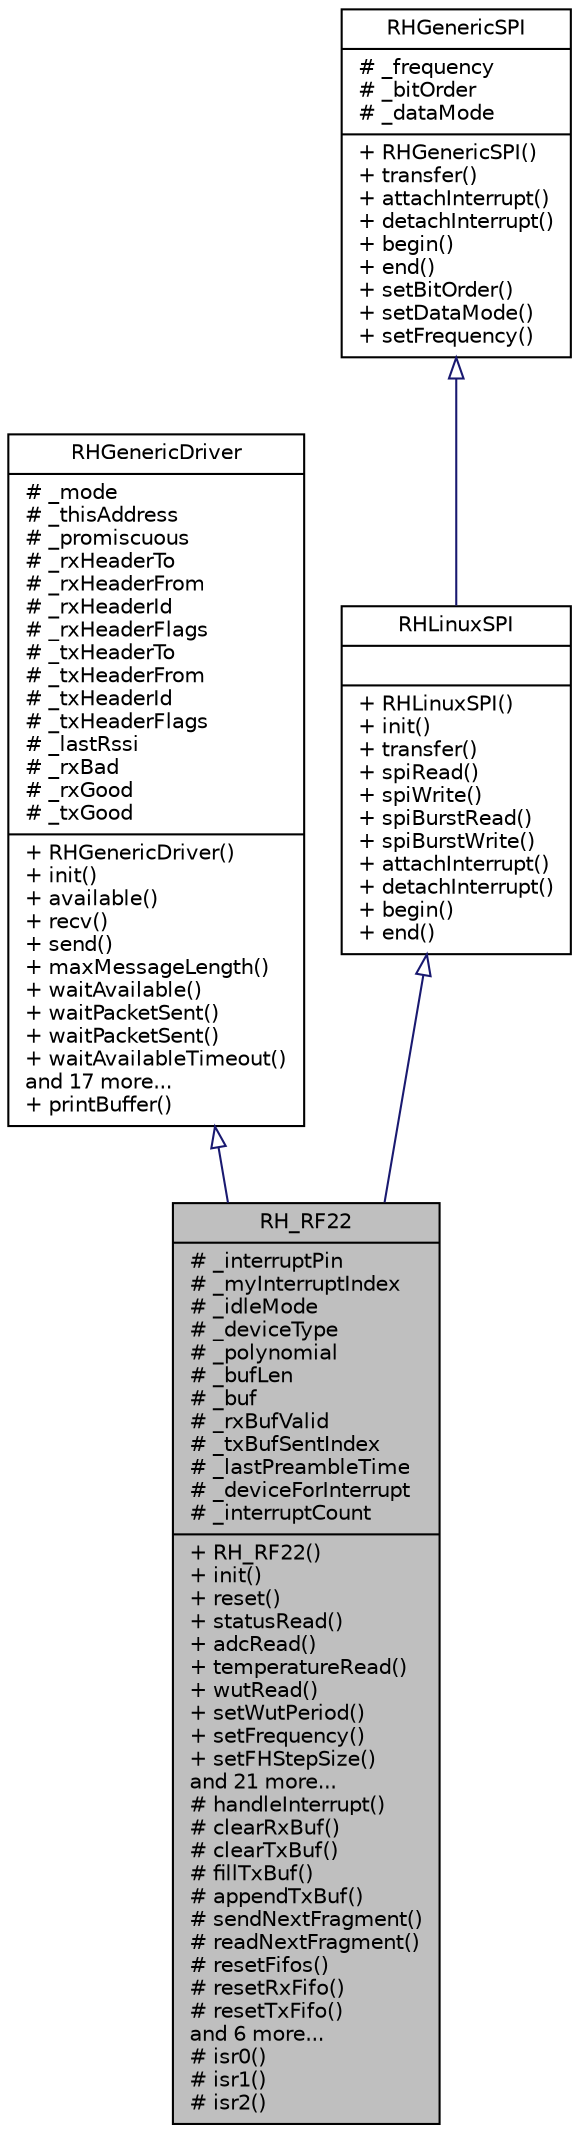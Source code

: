 digraph "RH_RF22"
{
 // LATEX_PDF_SIZE
  edge [fontname="Helvetica",fontsize="10",labelfontname="Helvetica",labelfontsize="10"];
  node [fontname="Helvetica",fontsize="10",shape=record];
  Node1 [label="{RH_RF22\n|# _interruptPin\l# _myInterruptIndex\l# _idleMode\l# _deviceType\l# _polynomial\l# _bufLen\l# _buf\l# _rxBufValid\l# _txBufSentIndex\l# _lastPreambleTime\l# _deviceForInterrupt\l# _interruptCount\l|+ RH_RF22()\l+ init()\l+ reset()\l+ statusRead()\l+ adcRead()\l+ temperatureRead()\l+ wutRead()\l+ setWutPeriod()\l+ setFrequency()\l+ setFHStepSize()\land 21 more...\l# handleInterrupt()\l# clearRxBuf()\l# clearTxBuf()\l# fillTxBuf()\l# appendTxBuf()\l# sendNextFragment()\l# readNextFragment()\l# resetFifos()\l# resetRxFifo()\l# resetTxFifo()\land 6 more...\l# isr0()\l# isr1()\l# isr2()\l}",height=0.2,width=0.4,color="black", fillcolor="grey75", style="filled", fontcolor="black",tooltip="Driver to send and receive unaddressed, unreliable datagrams via an RF22 and compatible radio transce..."];
  Node2 -> Node1 [dir="back",color="midnightblue",fontsize="10",style="solid",arrowtail="onormal",fontname="Helvetica"];
  Node2 [label="{RHGenericDriver\n|# _mode\l# _thisAddress\l# _promiscuous\l# _rxHeaderTo\l# _rxHeaderFrom\l# _rxHeaderId\l# _rxHeaderFlags\l# _txHeaderTo\l# _txHeaderFrom\l# _txHeaderId\l# _txHeaderFlags\l# _lastRssi\l# _rxBad\l# _rxGood\l# _txGood\l|+ RHGenericDriver()\l+ init()\l+ available()\l+ recv()\l+ send()\l+ maxMessageLength()\l+ waitAvailable()\l+ waitPacketSent()\l+ waitPacketSent()\l+ waitAvailableTimeout()\land 17 more...\l+ printBuffer()\l}",height=0.2,width=0.4,color="black", fillcolor="white", style="filled",URL="$class_r_h_generic_driver.html",tooltip="Abstract base class for a RadioHead driver."];
  Node3 -> Node1 [dir="back",color="midnightblue",fontsize="10",style="solid",arrowtail="onormal",fontname="Helvetica"];
  Node3 [label="{RHLinuxSPI\n||+ RHLinuxSPI()\l+ init()\l+ transfer()\l+ spiRead()\l+ spiWrite()\l+ spiBurstRead()\l+ spiBurstWrite()\l+ attachInterrupt()\l+ detachInterrupt()\l+ begin()\l+ end()\l}",height=0.2,width=0.4,color="black", fillcolor="white", style="filled",URL="$class_r_h_linux_s_p_i.html",tooltip="Encapsulate a hardware SPI bus interface."];
  Node4 -> Node3 [dir="back",color="midnightblue",fontsize="10",style="solid",arrowtail="onormal",fontname="Helvetica"];
  Node4 [label="{RHGenericSPI\n|# _frequency\l# _bitOrder\l# _dataMode\l|+ RHGenericSPI()\l+ transfer()\l+ attachInterrupt()\l+ detachInterrupt()\l+ begin()\l+ end()\l+ setBitOrder()\l+ setDataMode()\l+ setFrequency()\l}",height=0.2,width=0.4,color="black", fillcolor="white", style="filled",URL="$class_r_h_generic_s_p_i.html",tooltip="Base class for SPI interfaces."];
}
